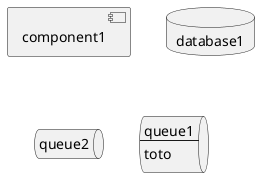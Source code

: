 {
  "sha1": "j4divg42w5vag8rxx4vlkg7em12j1l5",
  "insertion": {
    "when": "2024-06-03T18:59:31.471Z",
    "user": "plantuml@gmail.com"
  }
}
@startuml
component component1
database database1
queue queue2
queue "queue1\n----\ntoto" as queue3
@enduml
